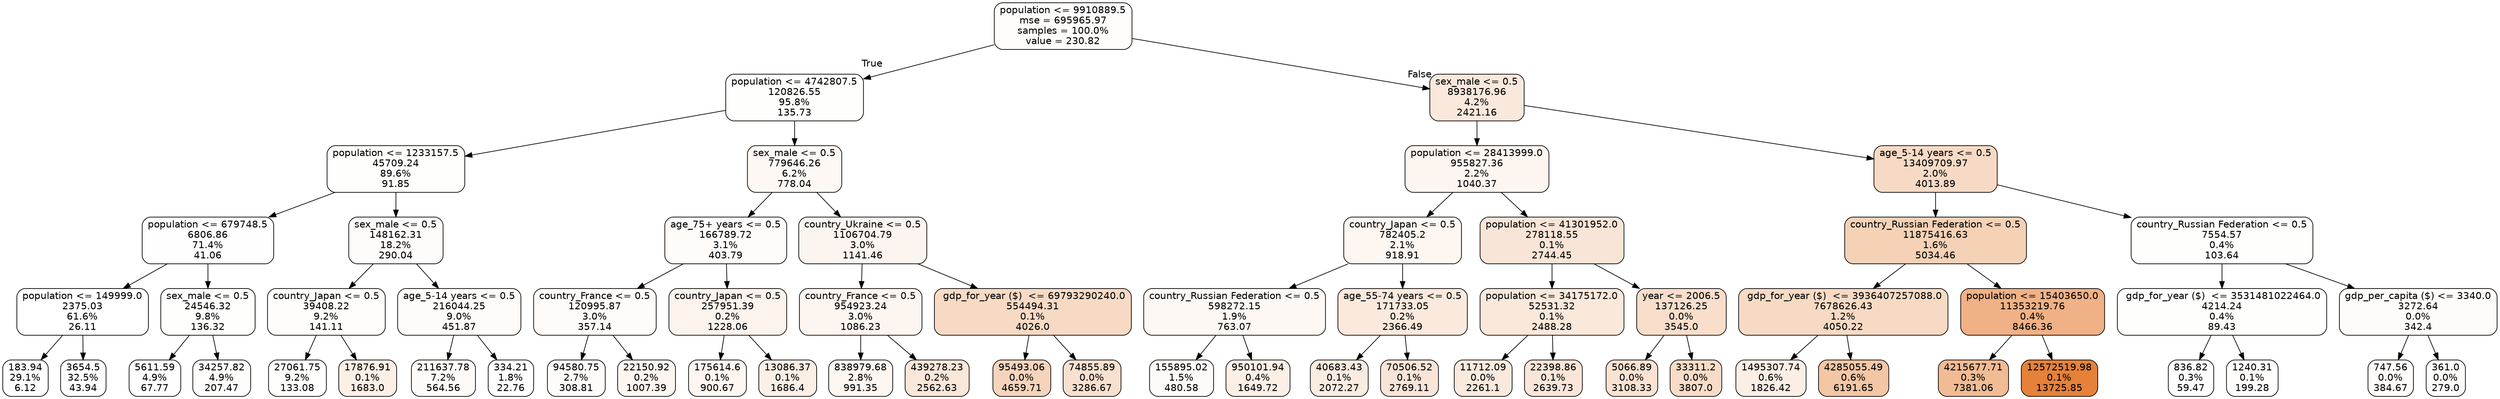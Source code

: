 digraph Tree {
node [shape=box, style="filled, rounded", color="black", fontname=helvetica] ;
edge [fontname=helvetica] ;
0 [label="population <= 9910889.5\nmse = 695965.97\nsamples = 100.0%\nvalue = 230.82", fillcolor="#e5813904"] ;
1 [label="population <= 4742807.5\n120826.55\n95.8%\n135.73", fillcolor="#e5813902"] ;
0 -> 1 [labeldistance=2.5, labelangle=45, headlabel="True"] ;
2 [label="population <= 1233157.5\n45709.24\n89.6%\n91.85", fillcolor="#e5813902"] ;
1 -> 2 ;
3 [label="population <= 679748.5\n6806.86\n71.4%\n41.06", fillcolor="#e5813901"] ;
2 -> 3 ;
4 [label="population <= 149999.0\n2375.03\n61.6%\n26.11", fillcolor="#e5813900"] ;
3 -> 4 ;
5 [label="183.94\n29.1%\n6.12", fillcolor="#e5813900"] ;
4 -> 5 ;
6 [label="3654.5\n32.5%\n43.94", fillcolor="#e5813901"] ;
4 -> 6 ;
7 [label="sex_male <= 0.5\n24546.32\n9.8%\n136.32", fillcolor="#e5813902"] ;
3 -> 7 ;
8 [label="5611.59\n4.9%\n67.77", fillcolor="#e5813901"] ;
7 -> 8 ;
9 [label="34257.82\n4.9%\n207.47", fillcolor="#e5813904"] ;
7 -> 9 ;
10 [label="sex_male <= 0.5\n148162.31\n18.2%\n290.04", fillcolor="#e5813905"] ;
2 -> 10 ;
11 [label="country_Japan <= 0.5\n39408.22\n9.2%\n141.11", fillcolor="#e5813903"] ;
10 -> 11 ;
12 [label="27061.75\n9.2%\n133.08", fillcolor="#e5813902"] ;
11 -> 12 ;
13 [label="17876.91\n0.1%\n1683.0", fillcolor="#e581391f"] ;
11 -> 13 ;
14 [label="age_5-14 years <= 0.5\n216044.25\n9.0%\n451.87", fillcolor="#e5813908"] ;
10 -> 14 ;
15 [label="211637.78\n7.2%\n564.56", fillcolor="#e581390a"] ;
14 -> 15 ;
16 [label="334.21\n1.8%\n22.76", fillcolor="#e5813900"] ;
14 -> 16 ;
17 [label="sex_male <= 0.5\n779646.26\n6.2%\n778.04", fillcolor="#e581390e"] ;
1 -> 17 ;
18 [label="age_75+ years <= 0.5\n166789.72\n3.1%\n403.79", fillcolor="#e5813907"] ;
17 -> 18 ;
19 [label="country_France <= 0.5\n120995.87\n3.0%\n357.14", fillcolor="#e5813907"] ;
18 -> 19 ;
20 [label="94580.75\n2.7%\n308.81", fillcolor="#e5813906"] ;
19 -> 20 ;
21 [label="22150.92\n0.2%\n1007.39", fillcolor="#e5813913"] ;
19 -> 21 ;
22 [label="country_Japan <= 0.5\n257951.39\n0.2%\n1228.06", fillcolor="#e5813917"] ;
18 -> 22 ;
23 [label="175614.6\n0.1%\n900.67", fillcolor="#e5813911"] ;
22 -> 23 ;
24 [label="13086.37\n0.1%\n1686.4", fillcolor="#e581391f"] ;
22 -> 24 ;
25 [label="country_Ukraine <= 0.5\n1106704.79\n3.0%\n1141.46", fillcolor="#e5813915"] ;
17 -> 25 ;
26 [label="country_France <= 0.5\n954923.24\n3.0%\n1086.23", fillcolor="#e5813914"] ;
25 -> 26 ;
27 [label="838979.68\n2.8%\n991.35", fillcolor="#e5813912"] ;
26 -> 27 ;
28 [label="439278.23\n0.2%\n2562.63", fillcolor="#e5813930"] ;
26 -> 28 ;
29 [label=" gdp_for_year ($)  <= 69793290240.0\n554494.31\n0.1%\n4026.0", fillcolor="#e581394b"] ;
25 -> 29 ;
30 [label="95493.06\n0.0%\n4659.71", fillcolor="#e5813956"] ;
29 -> 30 ;
31 [label="74855.89\n0.0%\n3286.67", fillcolor="#e581393d"] ;
29 -> 31 ;
32 [label="sex_male <= 0.5\n8938176.96\n4.2%\n2421.16", fillcolor="#e581392d"] ;
0 -> 32 [labeldistance=2.5, labelangle=-45, headlabel="False"] ;
33 [label="population <= 28413999.0\n955827.36\n2.2%\n1040.37", fillcolor="#e5813913"] ;
32 -> 33 ;
34 [label="country_Japan <= 0.5\n782405.2\n2.1%\n918.91", fillcolor="#e5813911"] ;
33 -> 34 ;
35 [label="country_Russian Federation <= 0.5\n598272.15\n1.9%\n763.07", fillcolor="#e581390e"] ;
34 -> 35 ;
36 [label="155895.02\n1.5%\n480.58", fillcolor="#e5813909"] ;
35 -> 36 ;
37 [label="950101.94\n0.4%\n1649.72", fillcolor="#e581391f"] ;
35 -> 37 ;
38 [label="age_55-74 years <= 0.5\n171733.05\n0.2%\n2366.49", fillcolor="#e581392c"] ;
34 -> 38 ;
39 [label="40683.43\n0.1%\n2072.27", fillcolor="#e5813926"] ;
38 -> 39 ;
40 [label="70506.52\n0.1%\n2769.11", fillcolor="#e5813933"] ;
38 -> 40 ;
41 [label="population <= 41301952.0\n278118.55\n0.1%\n2744.45", fillcolor="#e5813933"] ;
33 -> 41 ;
42 [label="population <= 34175172.0\n52531.32\n0.1%\n2488.28", fillcolor="#e581392e"] ;
41 -> 42 ;
43 [label="11712.09\n0.0%\n2261.1", fillcolor="#e581392a"] ;
42 -> 43 ;
44 [label="22398.86\n0.1%\n2639.73", fillcolor="#e5813931"] ;
42 -> 44 ;
45 [label="year <= 2006.5\n137126.25\n0.0%\n3545.0", fillcolor="#e5813942"] ;
41 -> 45 ;
46 [label="5066.89\n0.0%\n3108.33", fillcolor="#e581393a"] ;
45 -> 46 ;
47 [label="33311.2\n0.0%\n3807.0", fillcolor="#e5813947"] ;
45 -> 47 ;
48 [label="age_5-14 years <= 0.5\n13409709.97\n2.0%\n4013.89", fillcolor="#e581394a"] ;
32 -> 48 ;
49 [label="country_Russian Federation <= 0.5\n11875416.63\n1.6%\n5034.46", fillcolor="#e581395d"] ;
48 -> 49 ;
50 [label=" gdp_for_year ($)  <= 3936407257088.0\n7678626.43\n1.2%\n4050.22", fillcolor="#e581394b"] ;
49 -> 50 ;
51 [label="1495307.74\n0.6%\n1826.42", fillcolor="#e5813922"] ;
50 -> 51 ;
52 [label="4285055.49\n0.6%\n6191.65", fillcolor="#e5813973"] ;
50 -> 52 ;
53 [label="population <= 15403650.0\n11353219.76\n0.4%\n8466.36", fillcolor="#e581399d"] ;
49 -> 53 ;
54 [label="4215677.71\n0.3%\n7381.06", fillcolor="#e5813989"] ;
53 -> 54 ;
55 [label="12572519.98\n0.1%\n13725.85", fillcolor="#e58139ff"] ;
53 -> 55 ;
56 [label="country_Russian Federation <= 0.5\n7554.57\n0.4%\n103.64", fillcolor="#e5813902"] ;
48 -> 56 ;
57 [label=" gdp_for_year ($)  <= 3531481022464.0\n4214.24\n0.4%\n89.43", fillcolor="#e5813902"] ;
56 -> 57 ;
58 [label="836.82\n0.3%\n59.47", fillcolor="#e5813901"] ;
57 -> 58 ;
59 [label="1240.31\n0.1%\n199.28", fillcolor="#e5813904"] ;
57 -> 59 ;
60 [label="gdp_per_capita ($) <= 3340.0\n3272.64\n0.0%\n342.4", fillcolor="#e5813906"] ;
56 -> 60 ;
61 [label="747.56\n0.0%\n384.67", fillcolor="#e5813907"] ;
60 -> 61 ;
62 [label="361.0\n0.0%\n279.0", fillcolor="#e5813905"] ;
60 -> 62 ;
}